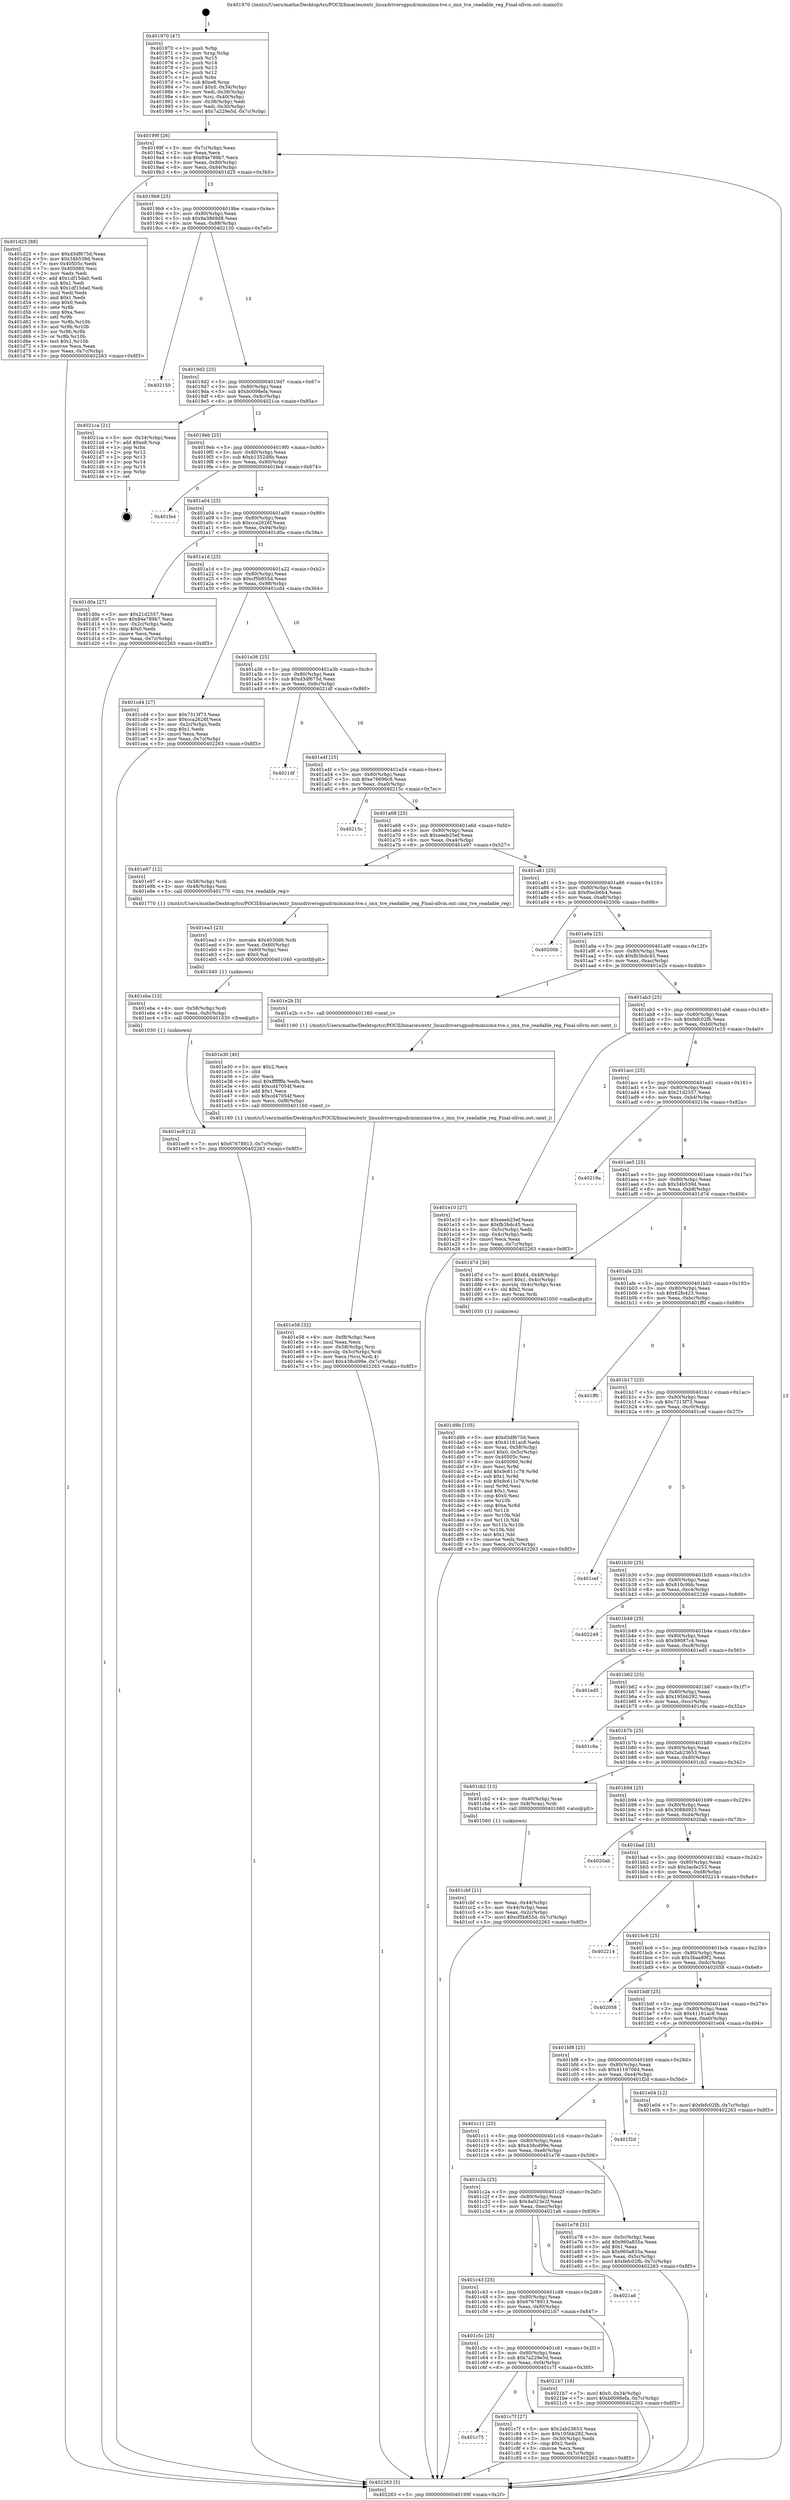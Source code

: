 digraph "0x401970" {
  label = "0x401970 (/mnt/c/Users/mathe/Desktop/tcc/POCII/binaries/extr_linuxdriversgpudrmimximx-tve.c_imx_tve_readable_reg_Final-ollvm.out::main(0))"
  labelloc = "t"
  node[shape=record]

  Entry [label="",width=0.3,height=0.3,shape=circle,fillcolor=black,style=filled]
  "0x40199f" [label="{
     0x40199f [26]\l
     | [instrs]\l
     &nbsp;&nbsp;0x40199f \<+3\>: mov -0x7c(%rbp),%eax\l
     &nbsp;&nbsp;0x4019a2 \<+2\>: mov %eax,%ecx\l
     &nbsp;&nbsp;0x4019a4 \<+6\>: sub $0x84e789b7,%ecx\l
     &nbsp;&nbsp;0x4019aa \<+3\>: mov %eax,-0x80(%rbp)\l
     &nbsp;&nbsp;0x4019ad \<+6\>: mov %ecx,-0x84(%rbp)\l
     &nbsp;&nbsp;0x4019b3 \<+6\>: je 0000000000401d25 \<main+0x3b5\>\l
  }"]
  "0x401d25" [label="{
     0x401d25 [88]\l
     | [instrs]\l
     &nbsp;&nbsp;0x401d25 \<+5\>: mov $0xd3df675d,%eax\l
     &nbsp;&nbsp;0x401d2a \<+5\>: mov $0x34b539d,%ecx\l
     &nbsp;&nbsp;0x401d2f \<+7\>: mov 0x40505c,%edx\l
     &nbsp;&nbsp;0x401d36 \<+7\>: mov 0x405060,%esi\l
     &nbsp;&nbsp;0x401d3d \<+2\>: mov %edx,%edi\l
     &nbsp;&nbsp;0x401d3f \<+6\>: add $0x1df15da0,%edi\l
     &nbsp;&nbsp;0x401d45 \<+3\>: sub $0x1,%edi\l
     &nbsp;&nbsp;0x401d48 \<+6\>: sub $0x1df15da0,%edi\l
     &nbsp;&nbsp;0x401d4e \<+3\>: imul %edi,%edx\l
     &nbsp;&nbsp;0x401d51 \<+3\>: and $0x1,%edx\l
     &nbsp;&nbsp;0x401d54 \<+3\>: cmp $0x0,%edx\l
     &nbsp;&nbsp;0x401d57 \<+4\>: sete %r8b\l
     &nbsp;&nbsp;0x401d5b \<+3\>: cmp $0xa,%esi\l
     &nbsp;&nbsp;0x401d5e \<+4\>: setl %r9b\l
     &nbsp;&nbsp;0x401d62 \<+3\>: mov %r8b,%r10b\l
     &nbsp;&nbsp;0x401d65 \<+3\>: and %r9b,%r10b\l
     &nbsp;&nbsp;0x401d68 \<+3\>: xor %r9b,%r8b\l
     &nbsp;&nbsp;0x401d6b \<+3\>: or %r8b,%r10b\l
     &nbsp;&nbsp;0x401d6e \<+4\>: test $0x1,%r10b\l
     &nbsp;&nbsp;0x401d72 \<+3\>: cmovne %ecx,%eax\l
     &nbsp;&nbsp;0x401d75 \<+3\>: mov %eax,-0x7c(%rbp)\l
     &nbsp;&nbsp;0x401d78 \<+5\>: jmp 0000000000402263 \<main+0x8f3\>\l
  }"]
  "0x4019b9" [label="{
     0x4019b9 [25]\l
     | [instrs]\l
     &nbsp;&nbsp;0x4019b9 \<+5\>: jmp 00000000004019be \<main+0x4e\>\l
     &nbsp;&nbsp;0x4019be \<+3\>: mov -0x80(%rbp),%eax\l
     &nbsp;&nbsp;0x4019c1 \<+5\>: sub $0x9a3869d8,%eax\l
     &nbsp;&nbsp;0x4019c6 \<+6\>: mov %eax,-0x88(%rbp)\l
     &nbsp;&nbsp;0x4019cc \<+6\>: je 0000000000402150 \<main+0x7e0\>\l
  }"]
  Exit [label="",width=0.3,height=0.3,shape=circle,fillcolor=black,style=filled,peripheries=2]
  "0x402150" [label="{
     0x402150\l
  }", style=dashed]
  "0x4019d2" [label="{
     0x4019d2 [25]\l
     | [instrs]\l
     &nbsp;&nbsp;0x4019d2 \<+5\>: jmp 00000000004019d7 \<main+0x67\>\l
     &nbsp;&nbsp;0x4019d7 \<+3\>: mov -0x80(%rbp),%eax\l
     &nbsp;&nbsp;0x4019da \<+5\>: sub $0xb0098efa,%eax\l
     &nbsp;&nbsp;0x4019df \<+6\>: mov %eax,-0x8c(%rbp)\l
     &nbsp;&nbsp;0x4019e5 \<+6\>: je 00000000004021ca \<main+0x85a\>\l
  }"]
  "0x401ec9" [label="{
     0x401ec9 [12]\l
     | [instrs]\l
     &nbsp;&nbsp;0x401ec9 \<+7\>: movl $0x67678913,-0x7c(%rbp)\l
     &nbsp;&nbsp;0x401ed0 \<+5\>: jmp 0000000000402263 \<main+0x8f3\>\l
  }"]
  "0x4021ca" [label="{
     0x4021ca [21]\l
     | [instrs]\l
     &nbsp;&nbsp;0x4021ca \<+3\>: mov -0x34(%rbp),%eax\l
     &nbsp;&nbsp;0x4021cd \<+7\>: add $0xe8,%rsp\l
     &nbsp;&nbsp;0x4021d4 \<+1\>: pop %rbx\l
     &nbsp;&nbsp;0x4021d5 \<+2\>: pop %r12\l
     &nbsp;&nbsp;0x4021d7 \<+2\>: pop %r13\l
     &nbsp;&nbsp;0x4021d9 \<+2\>: pop %r14\l
     &nbsp;&nbsp;0x4021db \<+2\>: pop %r15\l
     &nbsp;&nbsp;0x4021dd \<+1\>: pop %rbp\l
     &nbsp;&nbsp;0x4021de \<+1\>: ret\l
  }"]
  "0x4019eb" [label="{
     0x4019eb [25]\l
     | [instrs]\l
     &nbsp;&nbsp;0x4019eb \<+5\>: jmp 00000000004019f0 \<main+0x80\>\l
     &nbsp;&nbsp;0x4019f0 \<+3\>: mov -0x80(%rbp),%eax\l
     &nbsp;&nbsp;0x4019f3 \<+5\>: sub $0xb1352d8b,%eax\l
     &nbsp;&nbsp;0x4019f8 \<+6\>: mov %eax,-0x90(%rbp)\l
     &nbsp;&nbsp;0x4019fe \<+6\>: je 0000000000401fe4 \<main+0x674\>\l
  }"]
  "0x401eba" [label="{
     0x401eba [15]\l
     | [instrs]\l
     &nbsp;&nbsp;0x401eba \<+4\>: mov -0x58(%rbp),%rdi\l
     &nbsp;&nbsp;0x401ebe \<+6\>: mov %eax,-0xfc(%rbp)\l
     &nbsp;&nbsp;0x401ec4 \<+5\>: call 0000000000401030 \<free@plt\>\l
     | [calls]\l
     &nbsp;&nbsp;0x401030 \{1\} (unknown)\l
  }"]
  "0x401fe4" [label="{
     0x401fe4\l
  }", style=dashed]
  "0x401a04" [label="{
     0x401a04 [25]\l
     | [instrs]\l
     &nbsp;&nbsp;0x401a04 \<+5\>: jmp 0000000000401a09 \<main+0x99\>\l
     &nbsp;&nbsp;0x401a09 \<+3\>: mov -0x80(%rbp),%eax\l
     &nbsp;&nbsp;0x401a0c \<+5\>: sub $0xcca2626f,%eax\l
     &nbsp;&nbsp;0x401a11 \<+6\>: mov %eax,-0x94(%rbp)\l
     &nbsp;&nbsp;0x401a17 \<+6\>: je 0000000000401d0a \<main+0x39a\>\l
  }"]
  "0x401ea3" [label="{
     0x401ea3 [23]\l
     | [instrs]\l
     &nbsp;&nbsp;0x401ea3 \<+10\>: movabs $0x4030d6,%rdi\l
     &nbsp;&nbsp;0x401ead \<+3\>: mov %eax,-0x60(%rbp)\l
     &nbsp;&nbsp;0x401eb0 \<+3\>: mov -0x60(%rbp),%esi\l
     &nbsp;&nbsp;0x401eb3 \<+2\>: mov $0x0,%al\l
     &nbsp;&nbsp;0x401eb5 \<+5\>: call 0000000000401040 \<printf@plt\>\l
     | [calls]\l
     &nbsp;&nbsp;0x401040 \{1\} (unknown)\l
  }"]
  "0x401d0a" [label="{
     0x401d0a [27]\l
     | [instrs]\l
     &nbsp;&nbsp;0x401d0a \<+5\>: mov $0x21d2557,%eax\l
     &nbsp;&nbsp;0x401d0f \<+5\>: mov $0x84e789b7,%ecx\l
     &nbsp;&nbsp;0x401d14 \<+3\>: mov -0x2c(%rbp),%edx\l
     &nbsp;&nbsp;0x401d17 \<+3\>: cmp $0x0,%edx\l
     &nbsp;&nbsp;0x401d1a \<+3\>: cmove %ecx,%eax\l
     &nbsp;&nbsp;0x401d1d \<+3\>: mov %eax,-0x7c(%rbp)\l
     &nbsp;&nbsp;0x401d20 \<+5\>: jmp 0000000000402263 \<main+0x8f3\>\l
  }"]
  "0x401a1d" [label="{
     0x401a1d [25]\l
     | [instrs]\l
     &nbsp;&nbsp;0x401a1d \<+5\>: jmp 0000000000401a22 \<main+0xb2\>\l
     &nbsp;&nbsp;0x401a22 \<+3\>: mov -0x80(%rbp),%eax\l
     &nbsp;&nbsp;0x401a25 \<+5\>: sub $0xcf5b855d,%eax\l
     &nbsp;&nbsp;0x401a2a \<+6\>: mov %eax,-0x98(%rbp)\l
     &nbsp;&nbsp;0x401a30 \<+6\>: je 0000000000401cd4 \<main+0x364\>\l
  }"]
  "0x401e58" [label="{
     0x401e58 [32]\l
     | [instrs]\l
     &nbsp;&nbsp;0x401e58 \<+6\>: mov -0xf8(%rbp),%ecx\l
     &nbsp;&nbsp;0x401e5e \<+3\>: imul %eax,%ecx\l
     &nbsp;&nbsp;0x401e61 \<+4\>: mov -0x58(%rbp),%rsi\l
     &nbsp;&nbsp;0x401e65 \<+4\>: movslq -0x5c(%rbp),%rdi\l
     &nbsp;&nbsp;0x401e69 \<+3\>: mov %ecx,(%rsi,%rdi,4)\l
     &nbsp;&nbsp;0x401e6c \<+7\>: movl $0x438cd99e,-0x7c(%rbp)\l
     &nbsp;&nbsp;0x401e73 \<+5\>: jmp 0000000000402263 \<main+0x8f3\>\l
  }"]
  "0x401cd4" [label="{
     0x401cd4 [27]\l
     | [instrs]\l
     &nbsp;&nbsp;0x401cd4 \<+5\>: mov $0x7313f73,%eax\l
     &nbsp;&nbsp;0x401cd9 \<+5\>: mov $0xcca2626f,%ecx\l
     &nbsp;&nbsp;0x401cde \<+3\>: mov -0x2c(%rbp),%edx\l
     &nbsp;&nbsp;0x401ce1 \<+3\>: cmp $0x1,%edx\l
     &nbsp;&nbsp;0x401ce4 \<+3\>: cmovl %ecx,%eax\l
     &nbsp;&nbsp;0x401ce7 \<+3\>: mov %eax,-0x7c(%rbp)\l
     &nbsp;&nbsp;0x401cea \<+5\>: jmp 0000000000402263 \<main+0x8f3\>\l
  }"]
  "0x401a36" [label="{
     0x401a36 [25]\l
     | [instrs]\l
     &nbsp;&nbsp;0x401a36 \<+5\>: jmp 0000000000401a3b \<main+0xcb\>\l
     &nbsp;&nbsp;0x401a3b \<+3\>: mov -0x80(%rbp),%eax\l
     &nbsp;&nbsp;0x401a3e \<+5\>: sub $0xd3df675d,%eax\l
     &nbsp;&nbsp;0x401a43 \<+6\>: mov %eax,-0x9c(%rbp)\l
     &nbsp;&nbsp;0x401a49 \<+6\>: je 00000000004021df \<main+0x86f\>\l
  }"]
  "0x401e30" [label="{
     0x401e30 [40]\l
     | [instrs]\l
     &nbsp;&nbsp;0x401e30 \<+5\>: mov $0x2,%ecx\l
     &nbsp;&nbsp;0x401e35 \<+1\>: cltd\l
     &nbsp;&nbsp;0x401e36 \<+2\>: idiv %ecx\l
     &nbsp;&nbsp;0x401e38 \<+6\>: imul $0xfffffffe,%edx,%ecx\l
     &nbsp;&nbsp;0x401e3e \<+6\>: add $0xcd47054f,%ecx\l
     &nbsp;&nbsp;0x401e44 \<+3\>: add $0x1,%ecx\l
     &nbsp;&nbsp;0x401e47 \<+6\>: sub $0xcd47054f,%ecx\l
     &nbsp;&nbsp;0x401e4d \<+6\>: mov %ecx,-0xf8(%rbp)\l
     &nbsp;&nbsp;0x401e53 \<+5\>: call 0000000000401160 \<next_i\>\l
     | [calls]\l
     &nbsp;&nbsp;0x401160 \{1\} (/mnt/c/Users/mathe/Desktop/tcc/POCII/binaries/extr_linuxdriversgpudrmimximx-tve.c_imx_tve_readable_reg_Final-ollvm.out::next_i)\l
  }"]
  "0x4021df" [label="{
     0x4021df\l
  }", style=dashed]
  "0x401a4f" [label="{
     0x401a4f [25]\l
     | [instrs]\l
     &nbsp;&nbsp;0x401a4f \<+5\>: jmp 0000000000401a54 \<main+0xe4\>\l
     &nbsp;&nbsp;0x401a54 \<+3\>: mov -0x80(%rbp),%eax\l
     &nbsp;&nbsp;0x401a57 \<+5\>: sub $0xe76696c8,%eax\l
     &nbsp;&nbsp;0x401a5c \<+6\>: mov %eax,-0xa0(%rbp)\l
     &nbsp;&nbsp;0x401a62 \<+6\>: je 000000000040215c \<main+0x7ec\>\l
  }"]
  "0x401d9b" [label="{
     0x401d9b [105]\l
     | [instrs]\l
     &nbsp;&nbsp;0x401d9b \<+5\>: mov $0xd3df675d,%ecx\l
     &nbsp;&nbsp;0x401da0 \<+5\>: mov $0x41161ac8,%edx\l
     &nbsp;&nbsp;0x401da5 \<+4\>: mov %rax,-0x58(%rbp)\l
     &nbsp;&nbsp;0x401da9 \<+7\>: movl $0x0,-0x5c(%rbp)\l
     &nbsp;&nbsp;0x401db0 \<+7\>: mov 0x40505c,%esi\l
     &nbsp;&nbsp;0x401db7 \<+8\>: mov 0x405060,%r8d\l
     &nbsp;&nbsp;0x401dbf \<+3\>: mov %esi,%r9d\l
     &nbsp;&nbsp;0x401dc2 \<+7\>: add $0x9c611c79,%r9d\l
     &nbsp;&nbsp;0x401dc9 \<+4\>: sub $0x1,%r9d\l
     &nbsp;&nbsp;0x401dcd \<+7\>: sub $0x9c611c79,%r9d\l
     &nbsp;&nbsp;0x401dd4 \<+4\>: imul %r9d,%esi\l
     &nbsp;&nbsp;0x401dd8 \<+3\>: and $0x1,%esi\l
     &nbsp;&nbsp;0x401ddb \<+3\>: cmp $0x0,%esi\l
     &nbsp;&nbsp;0x401dde \<+4\>: sete %r10b\l
     &nbsp;&nbsp;0x401de2 \<+4\>: cmp $0xa,%r8d\l
     &nbsp;&nbsp;0x401de6 \<+4\>: setl %r11b\l
     &nbsp;&nbsp;0x401dea \<+3\>: mov %r10b,%bl\l
     &nbsp;&nbsp;0x401ded \<+3\>: and %r11b,%bl\l
     &nbsp;&nbsp;0x401df0 \<+3\>: xor %r11b,%r10b\l
     &nbsp;&nbsp;0x401df3 \<+3\>: or %r10b,%bl\l
     &nbsp;&nbsp;0x401df6 \<+3\>: test $0x1,%bl\l
     &nbsp;&nbsp;0x401df9 \<+3\>: cmovne %edx,%ecx\l
     &nbsp;&nbsp;0x401dfc \<+3\>: mov %ecx,-0x7c(%rbp)\l
     &nbsp;&nbsp;0x401dff \<+5\>: jmp 0000000000402263 \<main+0x8f3\>\l
  }"]
  "0x40215c" [label="{
     0x40215c\l
  }", style=dashed]
  "0x401a68" [label="{
     0x401a68 [25]\l
     | [instrs]\l
     &nbsp;&nbsp;0x401a68 \<+5\>: jmp 0000000000401a6d \<main+0xfd\>\l
     &nbsp;&nbsp;0x401a6d \<+3\>: mov -0x80(%rbp),%eax\l
     &nbsp;&nbsp;0x401a70 \<+5\>: sub $0xeeeb25ef,%eax\l
     &nbsp;&nbsp;0x401a75 \<+6\>: mov %eax,-0xa4(%rbp)\l
     &nbsp;&nbsp;0x401a7b \<+6\>: je 0000000000401e97 \<main+0x527\>\l
  }"]
  "0x401cbf" [label="{
     0x401cbf [21]\l
     | [instrs]\l
     &nbsp;&nbsp;0x401cbf \<+3\>: mov %eax,-0x44(%rbp)\l
     &nbsp;&nbsp;0x401cc2 \<+3\>: mov -0x44(%rbp),%eax\l
     &nbsp;&nbsp;0x401cc5 \<+3\>: mov %eax,-0x2c(%rbp)\l
     &nbsp;&nbsp;0x401cc8 \<+7\>: movl $0xcf5b855d,-0x7c(%rbp)\l
     &nbsp;&nbsp;0x401ccf \<+5\>: jmp 0000000000402263 \<main+0x8f3\>\l
  }"]
  "0x401e97" [label="{
     0x401e97 [12]\l
     | [instrs]\l
     &nbsp;&nbsp;0x401e97 \<+4\>: mov -0x58(%rbp),%rdi\l
     &nbsp;&nbsp;0x401e9b \<+3\>: mov -0x48(%rbp),%esi\l
     &nbsp;&nbsp;0x401e9e \<+5\>: call 0000000000401770 \<imx_tve_readable_reg\>\l
     | [calls]\l
     &nbsp;&nbsp;0x401770 \{1\} (/mnt/c/Users/mathe/Desktop/tcc/POCII/binaries/extr_linuxdriversgpudrmimximx-tve.c_imx_tve_readable_reg_Final-ollvm.out::imx_tve_readable_reg)\l
  }"]
  "0x401a81" [label="{
     0x401a81 [25]\l
     | [instrs]\l
     &nbsp;&nbsp;0x401a81 \<+5\>: jmp 0000000000401a86 \<main+0x116\>\l
     &nbsp;&nbsp;0x401a86 \<+3\>: mov -0x80(%rbp),%eax\l
     &nbsp;&nbsp;0x401a89 \<+5\>: sub $0xf0ecb6b4,%eax\l
     &nbsp;&nbsp;0x401a8e \<+6\>: mov %eax,-0xa8(%rbp)\l
     &nbsp;&nbsp;0x401a94 \<+6\>: je 000000000040200b \<main+0x69b\>\l
  }"]
  "0x401970" [label="{
     0x401970 [47]\l
     | [instrs]\l
     &nbsp;&nbsp;0x401970 \<+1\>: push %rbp\l
     &nbsp;&nbsp;0x401971 \<+3\>: mov %rsp,%rbp\l
     &nbsp;&nbsp;0x401974 \<+2\>: push %r15\l
     &nbsp;&nbsp;0x401976 \<+2\>: push %r14\l
     &nbsp;&nbsp;0x401978 \<+2\>: push %r13\l
     &nbsp;&nbsp;0x40197a \<+2\>: push %r12\l
     &nbsp;&nbsp;0x40197c \<+1\>: push %rbx\l
     &nbsp;&nbsp;0x40197d \<+7\>: sub $0xe8,%rsp\l
     &nbsp;&nbsp;0x401984 \<+7\>: movl $0x0,-0x34(%rbp)\l
     &nbsp;&nbsp;0x40198b \<+3\>: mov %edi,-0x38(%rbp)\l
     &nbsp;&nbsp;0x40198e \<+4\>: mov %rsi,-0x40(%rbp)\l
     &nbsp;&nbsp;0x401992 \<+3\>: mov -0x38(%rbp),%edi\l
     &nbsp;&nbsp;0x401995 \<+3\>: mov %edi,-0x30(%rbp)\l
     &nbsp;&nbsp;0x401998 \<+7\>: movl $0x7a229e5d,-0x7c(%rbp)\l
  }"]
  "0x40200b" [label="{
     0x40200b\l
  }", style=dashed]
  "0x401a9a" [label="{
     0x401a9a [25]\l
     | [instrs]\l
     &nbsp;&nbsp;0x401a9a \<+5\>: jmp 0000000000401a9f \<main+0x12f\>\l
     &nbsp;&nbsp;0x401a9f \<+3\>: mov -0x80(%rbp),%eax\l
     &nbsp;&nbsp;0x401aa2 \<+5\>: sub $0xfb3bdc45,%eax\l
     &nbsp;&nbsp;0x401aa7 \<+6\>: mov %eax,-0xac(%rbp)\l
     &nbsp;&nbsp;0x401aad \<+6\>: je 0000000000401e2b \<main+0x4bb\>\l
  }"]
  "0x402263" [label="{
     0x402263 [5]\l
     | [instrs]\l
     &nbsp;&nbsp;0x402263 \<+5\>: jmp 000000000040199f \<main+0x2f\>\l
  }"]
  "0x401e2b" [label="{
     0x401e2b [5]\l
     | [instrs]\l
     &nbsp;&nbsp;0x401e2b \<+5\>: call 0000000000401160 \<next_i\>\l
     | [calls]\l
     &nbsp;&nbsp;0x401160 \{1\} (/mnt/c/Users/mathe/Desktop/tcc/POCII/binaries/extr_linuxdriversgpudrmimximx-tve.c_imx_tve_readable_reg_Final-ollvm.out::next_i)\l
  }"]
  "0x401ab3" [label="{
     0x401ab3 [25]\l
     | [instrs]\l
     &nbsp;&nbsp;0x401ab3 \<+5\>: jmp 0000000000401ab8 \<main+0x148\>\l
     &nbsp;&nbsp;0x401ab8 \<+3\>: mov -0x80(%rbp),%eax\l
     &nbsp;&nbsp;0x401abb \<+5\>: sub $0xfefc02fb,%eax\l
     &nbsp;&nbsp;0x401ac0 \<+6\>: mov %eax,-0xb0(%rbp)\l
     &nbsp;&nbsp;0x401ac6 \<+6\>: je 0000000000401e10 \<main+0x4a0\>\l
  }"]
  "0x401c75" [label="{
     0x401c75\l
  }", style=dashed]
  "0x401e10" [label="{
     0x401e10 [27]\l
     | [instrs]\l
     &nbsp;&nbsp;0x401e10 \<+5\>: mov $0xeeeb25ef,%eax\l
     &nbsp;&nbsp;0x401e15 \<+5\>: mov $0xfb3bdc45,%ecx\l
     &nbsp;&nbsp;0x401e1a \<+3\>: mov -0x5c(%rbp),%edx\l
     &nbsp;&nbsp;0x401e1d \<+3\>: cmp -0x4c(%rbp),%edx\l
     &nbsp;&nbsp;0x401e20 \<+3\>: cmovl %ecx,%eax\l
     &nbsp;&nbsp;0x401e23 \<+3\>: mov %eax,-0x7c(%rbp)\l
     &nbsp;&nbsp;0x401e26 \<+5\>: jmp 0000000000402263 \<main+0x8f3\>\l
  }"]
  "0x401acc" [label="{
     0x401acc [25]\l
     | [instrs]\l
     &nbsp;&nbsp;0x401acc \<+5\>: jmp 0000000000401ad1 \<main+0x161\>\l
     &nbsp;&nbsp;0x401ad1 \<+3\>: mov -0x80(%rbp),%eax\l
     &nbsp;&nbsp;0x401ad4 \<+5\>: sub $0x21d2557,%eax\l
     &nbsp;&nbsp;0x401ad9 \<+6\>: mov %eax,-0xb4(%rbp)\l
     &nbsp;&nbsp;0x401adf \<+6\>: je 000000000040219a \<main+0x82a\>\l
  }"]
  "0x401c7f" [label="{
     0x401c7f [27]\l
     | [instrs]\l
     &nbsp;&nbsp;0x401c7f \<+5\>: mov $0x2ab23653,%eax\l
     &nbsp;&nbsp;0x401c84 \<+5\>: mov $0x195bb292,%ecx\l
     &nbsp;&nbsp;0x401c89 \<+3\>: mov -0x30(%rbp),%edx\l
     &nbsp;&nbsp;0x401c8c \<+3\>: cmp $0x2,%edx\l
     &nbsp;&nbsp;0x401c8f \<+3\>: cmovne %ecx,%eax\l
     &nbsp;&nbsp;0x401c92 \<+3\>: mov %eax,-0x7c(%rbp)\l
     &nbsp;&nbsp;0x401c95 \<+5\>: jmp 0000000000402263 \<main+0x8f3\>\l
  }"]
  "0x40219a" [label="{
     0x40219a\l
  }", style=dashed]
  "0x401ae5" [label="{
     0x401ae5 [25]\l
     | [instrs]\l
     &nbsp;&nbsp;0x401ae5 \<+5\>: jmp 0000000000401aea \<main+0x17a\>\l
     &nbsp;&nbsp;0x401aea \<+3\>: mov -0x80(%rbp),%eax\l
     &nbsp;&nbsp;0x401aed \<+5\>: sub $0x34b539d,%eax\l
     &nbsp;&nbsp;0x401af2 \<+6\>: mov %eax,-0xb8(%rbp)\l
     &nbsp;&nbsp;0x401af8 \<+6\>: je 0000000000401d7d \<main+0x40d\>\l
  }"]
  "0x401c5c" [label="{
     0x401c5c [25]\l
     | [instrs]\l
     &nbsp;&nbsp;0x401c5c \<+5\>: jmp 0000000000401c61 \<main+0x2f1\>\l
     &nbsp;&nbsp;0x401c61 \<+3\>: mov -0x80(%rbp),%eax\l
     &nbsp;&nbsp;0x401c64 \<+5\>: sub $0x7a229e5d,%eax\l
     &nbsp;&nbsp;0x401c69 \<+6\>: mov %eax,-0xf4(%rbp)\l
     &nbsp;&nbsp;0x401c6f \<+6\>: je 0000000000401c7f \<main+0x30f\>\l
  }"]
  "0x401d7d" [label="{
     0x401d7d [30]\l
     | [instrs]\l
     &nbsp;&nbsp;0x401d7d \<+7\>: movl $0x64,-0x48(%rbp)\l
     &nbsp;&nbsp;0x401d84 \<+7\>: movl $0x1,-0x4c(%rbp)\l
     &nbsp;&nbsp;0x401d8b \<+4\>: movslq -0x4c(%rbp),%rax\l
     &nbsp;&nbsp;0x401d8f \<+4\>: shl $0x2,%rax\l
     &nbsp;&nbsp;0x401d93 \<+3\>: mov %rax,%rdi\l
     &nbsp;&nbsp;0x401d96 \<+5\>: call 0000000000401050 \<malloc@plt\>\l
     | [calls]\l
     &nbsp;&nbsp;0x401050 \{1\} (unknown)\l
  }"]
  "0x401afe" [label="{
     0x401afe [25]\l
     | [instrs]\l
     &nbsp;&nbsp;0x401afe \<+5\>: jmp 0000000000401b03 \<main+0x193\>\l
     &nbsp;&nbsp;0x401b03 \<+3\>: mov -0x80(%rbp),%eax\l
     &nbsp;&nbsp;0x401b06 \<+5\>: sub $0x62fe423,%eax\l
     &nbsp;&nbsp;0x401b0b \<+6\>: mov %eax,-0xbc(%rbp)\l
     &nbsp;&nbsp;0x401b11 \<+6\>: je 0000000000401ff0 \<main+0x680\>\l
  }"]
  "0x4021b7" [label="{
     0x4021b7 [19]\l
     | [instrs]\l
     &nbsp;&nbsp;0x4021b7 \<+7\>: movl $0x0,-0x34(%rbp)\l
     &nbsp;&nbsp;0x4021be \<+7\>: movl $0xb0098efa,-0x7c(%rbp)\l
     &nbsp;&nbsp;0x4021c5 \<+5\>: jmp 0000000000402263 \<main+0x8f3\>\l
  }"]
  "0x401ff0" [label="{
     0x401ff0\l
  }", style=dashed]
  "0x401b17" [label="{
     0x401b17 [25]\l
     | [instrs]\l
     &nbsp;&nbsp;0x401b17 \<+5\>: jmp 0000000000401b1c \<main+0x1ac\>\l
     &nbsp;&nbsp;0x401b1c \<+3\>: mov -0x80(%rbp),%eax\l
     &nbsp;&nbsp;0x401b1f \<+5\>: sub $0x7313f73,%eax\l
     &nbsp;&nbsp;0x401b24 \<+6\>: mov %eax,-0xc0(%rbp)\l
     &nbsp;&nbsp;0x401b2a \<+6\>: je 0000000000401cef \<main+0x37f\>\l
  }"]
  "0x401c43" [label="{
     0x401c43 [25]\l
     | [instrs]\l
     &nbsp;&nbsp;0x401c43 \<+5\>: jmp 0000000000401c48 \<main+0x2d8\>\l
     &nbsp;&nbsp;0x401c48 \<+3\>: mov -0x80(%rbp),%eax\l
     &nbsp;&nbsp;0x401c4b \<+5\>: sub $0x67678913,%eax\l
     &nbsp;&nbsp;0x401c50 \<+6\>: mov %eax,-0xf0(%rbp)\l
     &nbsp;&nbsp;0x401c56 \<+6\>: je 00000000004021b7 \<main+0x847\>\l
  }"]
  "0x401cef" [label="{
     0x401cef\l
  }", style=dashed]
  "0x401b30" [label="{
     0x401b30 [25]\l
     | [instrs]\l
     &nbsp;&nbsp;0x401b30 \<+5\>: jmp 0000000000401b35 \<main+0x1c5\>\l
     &nbsp;&nbsp;0x401b35 \<+3\>: mov -0x80(%rbp),%eax\l
     &nbsp;&nbsp;0x401b38 \<+5\>: sub $0x810c9bb,%eax\l
     &nbsp;&nbsp;0x401b3d \<+6\>: mov %eax,-0xc4(%rbp)\l
     &nbsp;&nbsp;0x401b43 \<+6\>: je 0000000000402249 \<main+0x8d9\>\l
  }"]
  "0x4021a6" [label="{
     0x4021a6\l
  }", style=dashed]
  "0x402249" [label="{
     0x402249\l
  }", style=dashed]
  "0x401b49" [label="{
     0x401b49 [25]\l
     | [instrs]\l
     &nbsp;&nbsp;0x401b49 \<+5\>: jmp 0000000000401b4e \<main+0x1de\>\l
     &nbsp;&nbsp;0x401b4e \<+3\>: mov -0x80(%rbp),%eax\l
     &nbsp;&nbsp;0x401b51 \<+5\>: sub $0x99087c4,%eax\l
     &nbsp;&nbsp;0x401b56 \<+6\>: mov %eax,-0xc8(%rbp)\l
     &nbsp;&nbsp;0x401b5c \<+6\>: je 0000000000401ed5 \<main+0x565\>\l
  }"]
  "0x401c2a" [label="{
     0x401c2a [25]\l
     | [instrs]\l
     &nbsp;&nbsp;0x401c2a \<+5\>: jmp 0000000000401c2f \<main+0x2bf\>\l
     &nbsp;&nbsp;0x401c2f \<+3\>: mov -0x80(%rbp),%eax\l
     &nbsp;&nbsp;0x401c32 \<+5\>: sub $0x4a023e2f,%eax\l
     &nbsp;&nbsp;0x401c37 \<+6\>: mov %eax,-0xec(%rbp)\l
     &nbsp;&nbsp;0x401c3d \<+6\>: je 00000000004021a6 \<main+0x836\>\l
  }"]
  "0x401ed5" [label="{
     0x401ed5\l
  }", style=dashed]
  "0x401b62" [label="{
     0x401b62 [25]\l
     | [instrs]\l
     &nbsp;&nbsp;0x401b62 \<+5\>: jmp 0000000000401b67 \<main+0x1f7\>\l
     &nbsp;&nbsp;0x401b67 \<+3\>: mov -0x80(%rbp),%eax\l
     &nbsp;&nbsp;0x401b6a \<+5\>: sub $0x195bb292,%eax\l
     &nbsp;&nbsp;0x401b6f \<+6\>: mov %eax,-0xcc(%rbp)\l
     &nbsp;&nbsp;0x401b75 \<+6\>: je 0000000000401c9a \<main+0x32a\>\l
  }"]
  "0x401e78" [label="{
     0x401e78 [31]\l
     | [instrs]\l
     &nbsp;&nbsp;0x401e78 \<+3\>: mov -0x5c(%rbp),%eax\l
     &nbsp;&nbsp;0x401e7b \<+5\>: add $0x960a835a,%eax\l
     &nbsp;&nbsp;0x401e80 \<+3\>: add $0x1,%eax\l
     &nbsp;&nbsp;0x401e83 \<+5\>: sub $0x960a835a,%eax\l
     &nbsp;&nbsp;0x401e88 \<+3\>: mov %eax,-0x5c(%rbp)\l
     &nbsp;&nbsp;0x401e8b \<+7\>: movl $0xfefc02fb,-0x7c(%rbp)\l
     &nbsp;&nbsp;0x401e92 \<+5\>: jmp 0000000000402263 \<main+0x8f3\>\l
  }"]
  "0x401c9a" [label="{
     0x401c9a\l
  }", style=dashed]
  "0x401b7b" [label="{
     0x401b7b [25]\l
     | [instrs]\l
     &nbsp;&nbsp;0x401b7b \<+5\>: jmp 0000000000401b80 \<main+0x210\>\l
     &nbsp;&nbsp;0x401b80 \<+3\>: mov -0x80(%rbp),%eax\l
     &nbsp;&nbsp;0x401b83 \<+5\>: sub $0x2ab23653,%eax\l
     &nbsp;&nbsp;0x401b88 \<+6\>: mov %eax,-0xd0(%rbp)\l
     &nbsp;&nbsp;0x401b8e \<+6\>: je 0000000000401cb2 \<main+0x342\>\l
  }"]
  "0x401c11" [label="{
     0x401c11 [25]\l
     | [instrs]\l
     &nbsp;&nbsp;0x401c11 \<+5\>: jmp 0000000000401c16 \<main+0x2a6\>\l
     &nbsp;&nbsp;0x401c16 \<+3\>: mov -0x80(%rbp),%eax\l
     &nbsp;&nbsp;0x401c19 \<+5\>: sub $0x438cd99e,%eax\l
     &nbsp;&nbsp;0x401c1e \<+6\>: mov %eax,-0xe8(%rbp)\l
     &nbsp;&nbsp;0x401c24 \<+6\>: je 0000000000401e78 \<main+0x508\>\l
  }"]
  "0x401cb2" [label="{
     0x401cb2 [13]\l
     | [instrs]\l
     &nbsp;&nbsp;0x401cb2 \<+4\>: mov -0x40(%rbp),%rax\l
     &nbsp;&nbsp;0x401cb6 \<+4\>: mov 0x8(%rax),%rdi\l
     &nbsp;&nbsp;0x401cba \<+5\>: call 0000000000401060 \<atoi@plt\>\l
     | [calls]\l
     &nbsp;&nbsp;0x401060 \{1\} (unknown)\l
  }"]
  "0x401b94" [label="{
     0x401b94 [25]\l
     | [instrs]\l
     &nbsp;&nbsp;0x401b94 \<+5\>: jmp 0000000000401b99 \<main+0x229\>\l
     &nbsp;&nbsp;0x401b99 \<+3\>: mov -0x80(%rbp),%eax\l
     &nbsp;&nbsp;0x401b9c \<+5\>: sub $0x3088d923,%eax\l
     &nbsp;&nbsp;0x401ba1 \<+6\>: mov %eax,-0xd4(%rbp)\l
     &nbsp;&nbsp;0x401ba7 \<+6\>: je 00000000004020ab \<main+0x73b\>\l
  }"]
  "0x401f2d" [label="{
     0x401f2d\l
  }", style=dashed]
  "0x4020ab" [label="{
     0x4020ab\l
  }", style=dashed]
  "0x401bad" [label="{
     0x401bad [25]\l
     | [instrs]\l
     &nbsp;&nbsp;0x401bad \<+5\>: jmp 0000000000401bb2 \<main+0x242\>\l
     &nbsp;&nbsp;0x401bb2 \<+3\>: mov -0x80(%rbp),%eax\l
     &nbsp;&nbsp;0x401bb5 \<+5\>: sub $0x3acfe253,%eax\l
     &nbsp;&nbsp;0x401bba \<+6\>: mov %eax,-0xd8(%rbp)\l
     &nbsp;&nbsp;0x401bc0 \<+6\>: je 0000000000402214 \<main+0x8a4\>\l
  }"]
  "0x401bf8" [label="{
     0x401bf8 [25]\l
     | [instrs]\l
     &nbsp;&nbsp;0x401bf8 \<+5\>: jmp 0000000000401bfd \<main+0x28d\>\l
     &nbsp;&nbsp;0x401bfd \<+3\>: mov -0x80(%rbp),%eax\l
     &nbsp;&nbsp;0x401c00 \<+5\>: sub $0x41167064,%eax\l
     &nbsp;&nbsp;0x401c05 \<+6\>: mov %eax,-0xe4(%rbp)\l
     &nbsp;&nbsp;0x401c0b \<+6\>: je 0000000000401f2d \<main+0x5bd\>\l
  }"]
  "0x402214" [label="{
     0x402214\l
  }", style=dashed]
  "0x401bc6" [label="{
     0x401bc6 [25]\l
     | [instrs]\l
     &nbsp;&nbsp;0x401bc6 \<+5\>: jmp 0000000000401bcb \<main+0x25b\>\l
     &nbsp;&nbsp;0x401bcb \<+3\>: mov -0x80(%rbp),%eax\l
     &nbsp;&nbsp;0x401bce \<+5\>: sub $0x3baa89f2,%eax\l
     &nbsp;&nbsp;0x401bd3 \<+6\>: mov %eax,-0xdc(%rbp)\l
     &nbsp;&nbsp;0x401bd9 \<+6\>: je 0000000000402058 \<main+0x6e8\>\l
  }"]
  "0x401e04" [label="{
     0x401e04 [12]\l
     | [instrs]\l
     &nbsp;&nbsp;0x401e04 \<+7\>: movl $0xfefc02fb,-0x7c(%rbp)\l
     &nbsp;&nbsp;0x401e0b \<+5\>: jmp 0000000000402263 \<main+0x8f3\>\l
  }"]
  "0x402058" [label="{
     0x402058\l
  }", style=dashed]
  "0x401bdf" [label="{
     0x401bdf [25]\l
     | [instrs]\l
     &nbsp;&nbsp;0x401bdf \<+5\>: jmp 0000000000401be4 \<main+0x274\>\l
     &nbsp;&nbsp;0x401be4 \<+3\>: mov -0x80(%rbp),%eax\l
     &nbsp;&nbsp;0x401be7 \<+5\>: sub $0x41161ac8,%eax\l
     &nbsp;&nbsp;0x401bec \<+6\>: mov %eax,-0xe0(%rbp)\l
     &nbsp;&nbsp;0x401bf2 \<+6\>: je 0000000000401e04 \<main+0x494\>\l
  }"]
  Entry -> "0x401970" [label=" 1"]
  "0x40199f" -> "0x401d25" [label=" 1"]
  "0x40199f" -> "0x4019b9" [label=" 13"]
  "0x4021ca" -> Exit [label=" 1"]
  "0x4019b9" -> "0x402150" [label=" 0"]
  "0x4019b9" -> "0x4019d2" [label=" 13"]
  "0x4021b7" -> "0x402263" [label=" 1"]
  "0x4019d2" -> "0x4021ca" [label=" 1"]
  "0x4019d2" -> "0x4019eb" [label=" 12"]
  "0x401ec9" -> "0x402263" [label=" 1"]
  "0x4019eb" -> "0x401fe4" [label=" 0"]
  "0x4019eb" -> "0x401a04" [label=" 12"]
  "0x401eba" -> "0x401ec9" [label=" 1"]
  "0x401a04" -> "0x401d0a" [label=" 1"]
  "0x401a04" -> "0x401a1d" [label=" 11"]
  "0x401ea3" -> "0x401eba" [label=" 1"]
  "0x401a1d" -> "0x401cd4" [label=" 1"]
  "0x401a1d" -> "0x401a36" [label=" 10"]
  "0x401e97" -> "0x401ea3" [label=" 1"]
  "0x401a36" -> "0x4021df" [label=" 0"]
  "0x401a36" -> "0x401a4f" [label=" 10"]
  "0x401e78" -> "0x402263" [label=" 1"]
  "0x401a4f" -> "0x40215c" [label=" 0"]
  "0x401a4f" -> "0x401a68" [label=" 10"]
  "0x401e58" -> "0x402263" [label=" 1"]
  "0x401a68" -> "0x401e97" [label=" 1"]
  "0x401a68" -> "0x401a81" [label=" 9"]
  "0x401e30" -> "0x401e58" [label=" 1"]
  "0x401a81" -> "0x40200b" [label=" 0"]
  "0x401a81" -> "0x401a9a" [label=" 9"]
  "0x401e2b" -> "0x401e30" [label=" 1"]
  "0x401a9a" -> "0x401e2b" [label=" 1"]
  "0x401a9a" -> "0x401ab3" [label=" 8"]
  "0x401e10" -> "0x402263" [label=" 2"]
  "0x401ab3" -> "0x401e10" [label=" 2"]
  "0x401ab3" -> "0x401acc" [label=" 6"]
  "0x401e04" -> "0x402263" [label=" 1"]
  "0x401acc" -> "0x40219a" [label=" 0"]
  "0x401acc" -> "0x401ae5" [label=" 6"]
  "0x401d9b" -> "0x402263" [label=" 1"]
  "0x401ae5" -> "0x401d7d" [label=" 1"]
  "0x401ae5" -> "0x401afe" [label=" 5"]
  "0x401d25" -> "0x402263" [label=" 1"]
  "0x401afe" -> "0x401ff0" [label=" 0"]
  "0x401afe" -> "0x401b17" [label=" 5"]
  "0x401d0a" -> "0x402263" [label=" 1"]
  "0x401b17" -> "0x401cef" [label=" 0"]
  "0x401b17" -> "0x401b30" [label=" 5"]
  "0x401cbf" -> "0x402263" [label=" 1"]
  "0x401b30" -> "0x402249" [label=" 0"]
  "0x401b30" -> "0x401b49" [label=" 5"]
  "0x401cb2" -> "0x401cbf" [label=" 1"]
  "0x401b49" -> "0x401ed5" [label=" 0"]
  "0x401b49" -> "0x401b62" [label=" 5"]
  "0x401970" -> "0x40199f" [label=" 1"]
  "0x401b62" -> "0x401c9a" [label=" 0"]
  "0x401b62" -> "0x401b7b" [label=" 5"]
  "0x401c7f" -> "0x402263" [label=" 1"]
  "0x401b7b" -> "0x401cb2" [label=" 1"]
  "0x401b7b" -> "0x401b94" [label=" 4"]
  "0x401c5c" -> "0x401c7f" [label=" 1"]
  "0x401b94" -> "0x4020ab" [label=" 0"]
  "0x401b94" -> "0x401bad" [label=" 4"]
  "0x401d7d" -> "0x401d9b" [label=" 1"]
  "0x401bad" -> "0x402214" [label=" 0"]
  "0x401bad" -> "0x401bc6" [label=" 4"]
  "0x401c43" -> "0x4021b7" [label=" 1"]
  "0x401bc6" -> "0x402058" [label=" 0"]
  "0x401bc6" -> "0x401bdf" [label=" 4"]
  "0x401cd4" -> "0x402263" [label=" 1"]
  "0x401bdf" -> "0x401e04" [label=" 1"]
  "0x401bdf" -> "0x401bf8" [label=" 3"]
  "0x401c43" -> "0x401c5c" [label=" 1"]
  "0x401bf8" -> "0x401f2d" [label=" 0"]
  "0x401bf8" -> "0x401c11" [label=" 3"]
  "0x401c5c" -> "0x401c75" [label=" 0"]
  "0x401c11" -> "0x401e78" [label=" 1"]
  "0x401c11" -> "0x401c2a" [label=" 2"]
  "0x402263" -> "0x40199f" [label=" 13"]
  "0x401c2a" -> "0x4021a6" [label=" 0"]
  "0x401c2a" -> "0x401c43" [label=" 2"]
}
